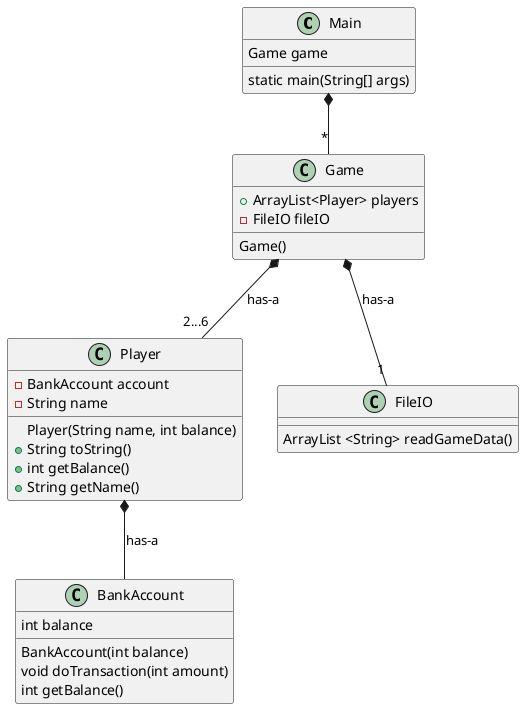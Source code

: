 @startuml
'interface IField
'abstract class Field
'abstract class Property
'interface IO
'class UI
'class FileReader
'class DBConnector
class Main

Main *-- "*" Game
Main : Game game
Main : static main(String[] args)
'Main : ArrayList<Game> games
'Game *-- "1" FileIO
Game  *-- "2...6" Player : has-a
Game  *-- "1" FileIO : has-a
'Game  *-- "1" TextUI : has-a
/'Game *-- "1" Board : has-a'/
Player *-- BankAccount : has-a
'IField <|-- Field : is-a
'Field <|-- Consequence : is-a
'Field <|-- Property : is-a

/'Board *-- IField : has-a
Consequence <|-- Tax : is-a
Consequence <|-- Start : is-a
Property <|-- Plot : is-a
Property <|-- Business : is-a
Property <|-- Business : is-a
IO <|-- FileReader: implements
IO <|-- DBConnector: implements'/


'Game :  TextUI textUI
'Game :  FileIO fileIO
'Game :  Board board
Game :  + ArrayList<Player> players
Game :  - FileIO fileIO
'Game :  Player currentPlayer
'Game :  final int MAX


Game :  Game()

'Board : ArrayList<Field> fields
'Board : Dice dice

BankAccount : BankAccount(int balance)
BankAccount : int balance
BankAccount : void doTransaction(int amount)
BankAccount : int getBalance()



'TextUI : String getUserInput(String msg)

/'Field : - String label
Field : - int id
Field : - int cost
Field : - int income
IField : + String onLand()
IField : + void processResponse()
IField : + String toString()

Property : int seriesID
Property : String onLand()
Property : onAccept()
Property : onReject()
Property : + String toString()


Consequence : onAccept()
Consequence : onReject()
Consequence : + String toString()'/

Player : - BankAccount account
Player : - String name
Player : Player(String name, int balance)
'Player : void receiveMoney(int amount)
'Player : void payMoney(int amount)
'Player : void updatePosition()
Player : +String toString()
Player : +int getBalance()
Player : +String getName()

FileIO : ArrayList <String> readGameData()

@enduml



